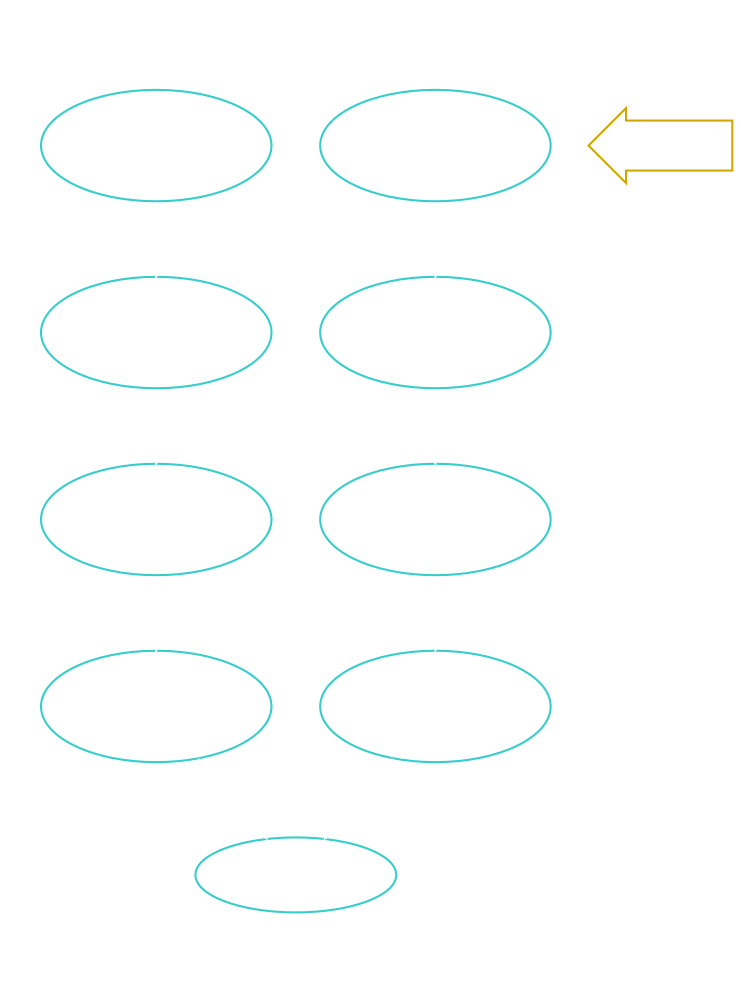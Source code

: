 digraph G {
  #dot -Tsvg cherry-p_1.gv -o cherry-p_1.svg | kitty icat cherry-p_1.svg
  graph [
    fontname = "Monserrat",
    fontcolor="white", 
    #bgcolor="black", 
    bgcolor="transparent"
    penwidth=1.5, 
    newrank=true, # Permite alinear HEAD
    #rankdir="BT"
    color=white
  ];
  node [
    fontcolor="white",
    fontname = "Monserrat"
    color="#37CDCB"
  ];
  edge [
    fontcolor="white", 
    color="white"
    fontname = "Monserrat"
  ];
  
  
  subgraph cluster_0 {
    a3 [label="531d90d\ncommit 4"]
    a2 [label="2f0b408\ncommit 3"]
    a1 [label="c8df2a7\ncommit 2"]
    a0 [label="28eacf7\ncommit 1"]
    a3 -> a2 -> a1 -> a0;
    label = "UNA-10";
    labelloc="t"
  }


  subgraph cluster_1 {
    b3 [label="5b033f9\ncommit 4"]
    b2 [label="e440696\ncommit 3"]
    b1 [label="0292526\ncommit 2"]
    b0 [label="6f6b8d7\ncommit 1"]
    b3 -> b2 -> b1 -> b0
    label = "UNA-11";
    labelloc="t"
  }
  
  subgraph cluster_2 {
    m0 [label="70196b3"]
    m0;
    label = "main";
    labelloc="b"
  }
  
  HEAD [shape=larrow, color="#D2A600", label="  HEAD  "]
  { rank = same; HEAD; b3;}
  
  { rank = same; a0; b0;}
  //a0 -> b0 [style="dashed", color="darkolivegreen1"]
  
  a0 -> m0;
  b0 -> m0;
}


